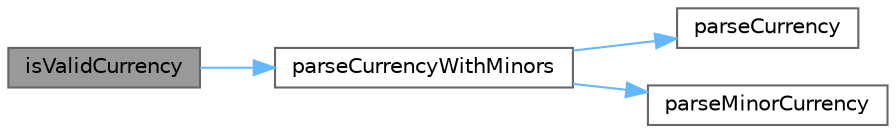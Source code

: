 digraph "isValidCurrency"
{
 // INTERACTIVE_SVG=YES
 // LATEX_PDF_SIZE
  bgcolor="transparent";
  edge [fontname=Helvetica,fontsize=10,labelfontname=Helvetica,labelfontsize=10];
  node [fontname=Helvetica,fontsize=10,shape=box,height=0.2,width=0.4];
  rankdir="LR";
  Node1 [label="isValidCurrency",height=0.2,width=0.4,color="gray40", fillcolor="grey60", style="filled", fontcolor="black",tooltip=" "];
  Node1 -> Node2 [color="steelblue1",style="solid"];
  Node2 [label="parseCurrencyWithMinors",height=0.2,width=0.4,color="grey40", fillcolor="white", style="filled",URL="$classore_1_1data_1_1_currency_parser.html#ab6e9f44ebfe4c7e8bc904885550beef9",tooltip=" "];
  Node2 -> Node3 [color="steelblue1",style="solid"];
  Node3 [label="parseCurrency",height=0.2,width=0.4,color="grey40", fillcolor="white", style="filled",URL="$classore_1_1data_1_1_currency_parser.html#ab45952dfd0cda6a1d60d6508c8d62521",tooltip=" "];
  Node2 -> Node4 [color="steelblue1",style="solid"];
  Node4 [label="parseMinorCurrency",height=0.2,width=0.4,color="grey40", fillcolor="white", style="filled",URL="$classore_1_1data_1_1_currency_parser.html#abef4f15ed78f4500d3c44a8fa6b17af6",tooltip=" "];
}
